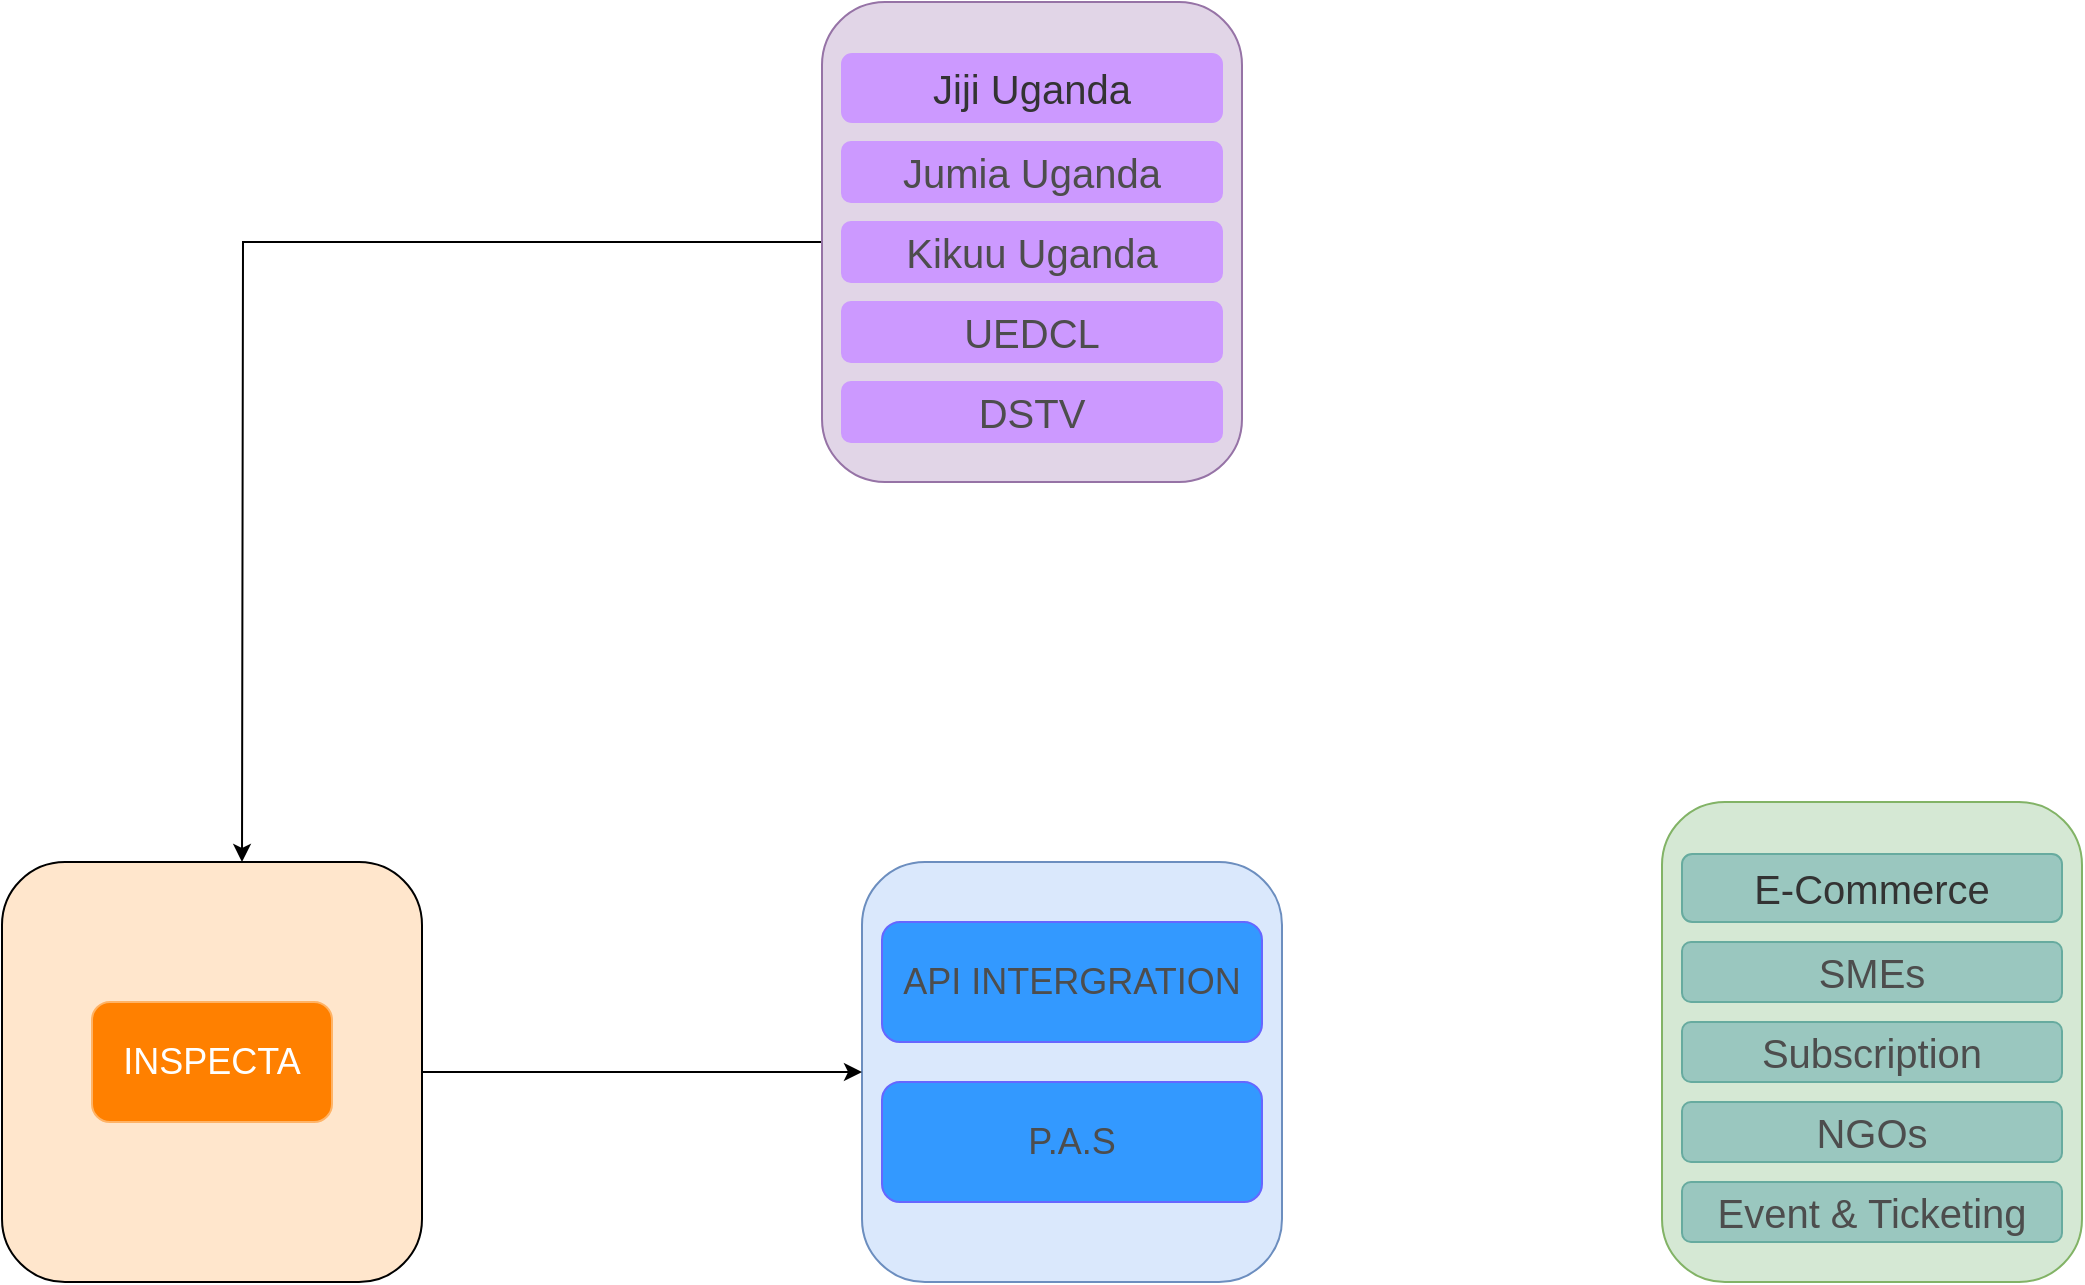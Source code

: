 <mxfile version="24.8.1" pages="3">
  <diagram name="Inspecta  ecosystem" id="Z7_Xrc5UQKaP0fE8BqUU">
    <mxGraphModel dx="1313" dy="771" grid="1" gridSize="10" guides="1" tooltips="1" connect="1" arrows="1" fold="1" page="1" pageScale="1" pageWidth="1169" pageHeight="827" math="0" shadow="0">
      <root>
        <mxCell id="0" />
        <mxCell id="1" parent="0" />
        <mxCell id="DTaPLWZy14P03JlSzewD-23" value="" style="group" parent="1" vertex="1" connectable="0">
          <mxGeometry x="80" y="470" width="210" height="210" as="geometry" />
        </mxCell>
        <mxCell id="DTaPLWZy14P03JlSzewD-1" value="" style="rounded=1;whiteSpace=wrap;html=1;fillColor=#FFE6CC;" parent="DTaPLWZy14P03JlSzewD-23" vertex="1">
          <mxGeometry width="210" height="210" as="geometry" />
        </mxCell>
        <mxCell id="DTaPLWZy14P03JlSzewD-2" value="&lt;font style=&quot;font-size: 18px;&quot;&gt;INSPECTA&lt;/font&gt;" style="rounded=1;whiteSpace=wrap;html=1;fillColor=#FF8000;fontColor=#ffffff;strokeColor=#FFB366;" parent="DTaPLWZy14P03JlSzewD-23" vertex="1">
          <mxGeometry x="45" y="70" width="120" height="60" as="geometry" />
        </mxCell>
        <mxCell id="DTaPLWZy14P03JlSzewD-24" value="" style="group" parent="1" vertex="1" connectable="0">
          <mxGeometry x="510" y="470" width="210" height="210" as="geometry" />
        </mxCell>
        <mxCell id="DTaPLWZy14P03JlSzewD-4" value="" style="rounded=1;whiteSpace=wrap;html=1;fillColor=#dae8fc;strokeColor=#6c8ebf;" parent="DTaPLWZy14P03JlSzewD-24" vertex="1">
          <mxGeometry width="210" height="210" as="geometry" />
        </mxCell>
        <mxCell id="DTaPLWZy14P03JlSzewD-5" value="&lt;font color=&quot;#4d4d4d&quot; style=&quot;font-size: 18px;&quot;&gt;P.A.S&lt;/font&gt;" style="rounded=1;whiteSpace=wrap;html=1;fillColor=#3399FF;fontColor=#ffffff;strokeColor=#6666FF;" parent="DTaPLWZy14P03JlSzewD-24" vertex="1">
          <mxGeometry x="10" y="110" width="190" height="60" as="geometry" />
        </mxCell>
        <mxCell id="cS-N_H380WdfTJuVwjww-4" value="&lt;font color=&quot;#4d4d4d&quot; style=&quot;font-size: 18px;&quot;&gt;API INTERGRATION&lt;/font&gt;" style="rounded=1;whiteSpace=wrap;html=1;fillColor=#3399FF;fontColor=#ffffff;strokeColor=#6666FF;" vertex="1" parent="DTaPLWZy14P03JlSzewD-24">
          <mxGeometry x="10" y="30" width="190" height="60" as="geometry" />
        </mxCell>
        <mxCell id="DTaPLWZy14P03JlSzewD-25" value="" style="group" parent="1" vertex="1" connectable="0">
          <mxGeometry x="910" y="440" width="210" height="240" as="geometry" />
        </mxCell>
        <mxCell id="DTaPLWZy14P03JlSzewD-8" value="" style="rounded=1;whiteSpace=wrap;html=1;fillColor=#d5e8d4;strokeColor=#82b366;" parent="DTaPLWZy14P03JlSzewD-25" vertex="1">
          <mxGeometry width="210" height="240" as="geometry" />
        </mxCell>
        <mxCell id="DTaPLWZy14P03JlSzewD-9" value="&lt;font color=&quot;#333333&quot; style=&quot;font-size: 20px;&quot;&gt;E-Commerce&lt;/font&gt;" style="rounded=1;whiteSpace=wrap;html=1;fillColor=#9AC7BF;fontColor=#ffffff;strokeColor=#67AB9F;" parent="DTaPLWZy14P03JlSzewD-25" vertex="1">
          <mxGeometry x="10" y="26" width="190" height="34" as="geometry" />
        </mxCell>
        <mxCell id="DTaPLWZy14P03JlSzewD-10" value="&lt;font color=&quot;#4d4d4d&quot; style=&quot;font-size: 20px;&quot;&gt;SMEs&lt;/font&gt;" style="rounded=1;whiteSpace=wrap;html=1;fillColor=#9AC7BF;fontColor=#ffffff;strokeColor=#67AB9F;" parent="DTaPLWZy14P03JlSzewD-25" vertex="1">
          <mxGeometry x="10" y="70" width="190" height="30" as="geometry" />
        </mxCell>
        <mxCell id="DTaPLWZy14P03JlSzewD-11" value="&lt;font color=&quot;#4d4d4d&quot; style=&quot;font-size: 20px;&quot;&gt;Subscription&lt;/font&gt;" style="rounded=1;whiteSpace=wrap;html=1;fillColor=#9AC7BF;fontColor=#ffffff;strokeColor=#67AB9F;" parent="DTaPLWZy14P03JlSzewD-25" vertex="1">
          <mxGeometry x="10" y="110" width="190" height="30" as="geometry" />
        </mxCell>
        <mxCell id="DTaPLWZy14P03JlSzewD-12" value="&lt;font color=&quot;#4d4d4d&quot; style=&quot;font-size: 20px;&quot;&gt;NGOs&lt;/font&gt;" style="rounded=1;whiteSpace=wrap;html=1;fillColor=#9AC7BF;fontColor=#ffffff;strokeColor=#67AB9F;" parent="DTaPLWZy14P03JlSzewD-25" vertex="1">
          <mxGeometry x="10" y="150" width="190" height="30" as="geometry" />
        </mxCell>
        <mxCell id="DTaPLWZy14P03JlSzewD-13" value="&lt;font color=&quot;#4d4d4d&quot; style=&quot;font-size: 20px;&quot;&gt;Event &amp;amp; Ticketing&lt;/font&gt;" style="rounded=1;whiteSpace=wrap;html=1;fillColor=#9AC7BF;fontColor=#ffffff;strokeColor=#67AB9F;" parent="DTaPLWZy14P03JlSzewD-25" vertex="1">
          <mxGeometry x="10" y="190" width="190" height="30" as="geometry" />
        </mxCell>
        <mxCell id="DTaPLWZy14P03JlSzewD-26" value="" style="group" parent="1" vertex="1" connectable="0">
          <mxGeometry x="490" y="40" width="210" height="240" as="geometry" />
        </mxCell>
        <mxCell id="cS-N_H380WdfTJuVwjww-5" style="edgeStyle=orthogonalEdgeStyle;rounded=0;orthogonalLoop=1;jettySize=auto;html=1;" edge="1" parent="DTaPLWZy14P03JlSzewD-26" source="DTaPLWZy14P03JlSzewD-15">
          <mxGeometry relative="1" as="geometry">
            <mxPoint x="-290" y="430" as="targetPoint" />
          </mxGeometry>
        </mxCell>
        <mxCell id="DTaPLWZy14P03JlSzewD-15" value="" style="rounded=1;whiteSpace=wrap;html=1;fillColor=#e1d5e7;strokeColor=#9673a6;" parent="DTaPLWZy14P03JlSzewD-26" vertex="1">
          <mxGeometry width="210" height="240" as="geometry" />
        </mxCell>
        <mxCell id="DTaPLWZy14P03JlSzewD-16" value="&lt;font color=&quot;#333333&quot; style=&quot;font-size: 20px;&quot;&gt;Jiji Uganda&lt;/font&gt;" style="rounded=1;whiteSpace=wrap;html=1;fillColor=#CC99FF;fontColor=#ffffff;strokeColor=#CC99FF;" parent="DTaPLWZy14P03JlSzewD-26" vertex="1">
          <mxGeometry x="10" y="26" width="190" height="34" as="geometry" />
        </mxCell>
        <mxCell id="DTaPLWZy14P03JlSzewD-17" value="&lt;font color=&quot;#4d4d4d&quot; style=&quot;font-size: 20px;&quot;&gt;Jumia Uganda&lt;/font&gt;" style="rounded=1;whiteSpace=wrap;html=1;fillColor=#CC99FF;fontColor=#ffffff;strokeColor=#CC99FF;" parent="DTaPLWZy14P03JlSzewD-26" vertex="1">
          <mxGeometry x="10" y="70" width="190" height="30" as="geometry" />
        </mxCell>
        <mxCell id="DTaPLWZy14P03JlSzewD-18" value="&lt;font color=&quot;#4d4d4d&quot; style=&quot;font-size: 20px;&quot;&gt;Kikuu Uganda&lt;/font&gt;" style="rounded=1;whiteSpace=wrap;html=1;fillColor=#CC99FF;fontColor=#ffffff;strokeColor=#CC99FF;" parent="DTaPLWZy14P03JlSzewD-26" vertex="1">
          <mxGeometry x="10" y="110" width="190" height="30" as="geometry" />
        </mxCell>
        <mxCell id="DTaPLWZy14P03JlSzewD-19" value="&lt;font color=&quot;#4d4d4d&quot; style=&quot;font-size: 20px;&quot;&gt;UEDCL&lt;/font&gt;" style="rounded=1;whiteSpace=wrap;html=1;fillColor=#CC99FF;fontColor=#ffffff;strokeColor=#CC99FF;" parent="DTaPLWZy14P03JlSzewD-26" vertex="1">
          <mxGeometry x="10" y="150" width="190" height="30" as="geometry" />
        </mxCell>
        <mxCell id="DTaPLWZy14P03JlSzewD-20" value="&lt;font color=&quot;#4d4d4d&quot; style=&quot;font-size: 20px;&quot;&gt;DSTV&lt;/font&gt;" style="rounded=1;whiteSpace=wrap;html=1;fillColor=#CC99FF;fontColor=#ffffff;strokeColor=#CC99FF;" parent="DTaPLWZy14P03JlSzewD-26" vertex="1">
          <mxGeometry x="10" y="190" width="190" height="30" as="geometry" />
        </mxCell>
        <mxCell id="cS-N_H380WdfTJuVwjww-7" style="edgeStyle=orthogonalEdgeStyle;rounded=0;orthogonalLoop=1;jettySize=auto;html=1;entryX=0;entryY=0.5;entryDx=0;entryDy=0;" edge="1" parent="1" source="DTaPLWZy14P03JlSzewD-1" target="DTaPLWZy14P03JlSzewD-4">
          <mxGeometry relative="1" as="geometry" />
        </mxCell>
      </root>
    </mxGraphModel>
  </diagram>
  <diagram id="4C1Cht3h-jUajHlaBev3" name="E-  Flow One">
    <mxGraphModel dx="1050" dy="617" grid="1" gridSize="10" guides="1" tooltips="1" connect="1" arrows="1" fold="1" page="1" pageScale="1" pageWidth="1169" pageHeight="827" math="0" shadow="0">
      <root>
        <mxCell id="0" />
        <mxCell id="1" parent="0" />
        <mxCell id="pXxOpRxuMWk8S_mcfsqN-22" value="" style="edgeStyle=orthogonalEdgeStyle;rounded=0;orthogonalLoop=1;jettySize=auto;html=1;" edge="1" parent="1" source="pXxOpRxuMWk8S_mcfsqN-13" target="pXxOpRxuMWk8S_mcfsqN-14">
          <mxGeometry relative="1" as="geometry" />
        </mxCell>
        <mxCell id="pXxOpRxuMWk8S_mcfsqN-13" value="E-commerce Merchant" style="ellipse;whiteSpace=wrap;html=1;aspect=fixed;fillColor=#008a00;strokeColor=#005700;fontColor=#ffffff;" vertex="1" parent="1">
          <mxGeometry x="20" y="100" width="80" height="80" as="geometry" />
        </mxCell>
        <mxCell id="pXxOpRxuMWk8S_mcfsqN-23" value="" style="edgeStyle=orthogonalEdgeStyle;rounded=0;orthogonalLoop=1;jettySize=auto;html=1;" edge="1" parent="1" source="pXxOpRxuMWk8S_mcfsqN-14" target="pXxOpRxuMWk8S_mcfsqN-15">
          <mxGeometry relative="1" as="geometry" />
        </mxCell>
        <mxCell id="pXxOpRxuMWk8S_mcfsqN-14" value="Onboarding" style="rounded=1;whiteSpace=wrap;html=1;fillColor=#dae8fc;strokeColor=#6c8ebf;dashed=1;" vertex="1" parent="1">
          <mxGeometry x="190" y="110" width="120" height="60" as="geometry" />
        </mxCell>
        <mxCell id="pXxOpRxuMWk8S_mcfsqN-24" value="" style="edgeStyle=orthogonalEdgeStyle;rounded=0;orthogonalLoop=1;jettySize=auto;html=1;" edge="1" parent="1" source="pXxOpRxuMWk8S_mcfsqN-15" target="pXxOpRxuMWk8S_mcfsqN-16">
          <mxGeometry relative="1" as="geometry" />
        </mxCell>
        <mxCell id="pXxOpRxuMWk8S_mcfsqN-15" value="Create List of prodcut&amp;nbsp;" style="rounded=1;whiteSpace=wrap;html=1;fillColor=#d5e8d4;strokeColor=#82b366;dashed=1;" vertex="1" parent="1">
          <mxGeometry x="190" y="240" width="120" height="60" as="geometry" />
        </mxCell>
        <mxCell id="pXxOpRxuMWk8S_mcfsqN-25" value="" style="edgeStyle=orthogonalEdgeStyle;rounded=0;orthogonalLoop=1;jettySize=auto;html=1;" edge="1" parent="1" source="pXxOpRxuMWk8S_mcfsqN-16" target="pXxOpRxuMWk8S_mcfsqN-17">
          <mxGeometry relative="1" as="geometry" />
        </mxCell>
        <mxCell id="pXxOpRxuMWk8S_mcfsqN-16" value="Create Payment link" style="shape=parallelogram;perimeter=parallelogramPerimeter;whiteSpace=wrap;html=1;fixedSize=1;fillColor=#a20025;fontColor=#ffffff;strokeColor=#6F0000;" vertex="1" parent="1">
          <mxGeometry x="376" y="240" width="160" height="60" as="geometry" />
        </mxCell>
        <mxCell id="pXxOpRxuMWk8S_mcfsqN-29" value="" style="edgeStyle=orthogonalEdgeStyle;rounded=0;orthogonalLoop=1;jettySize=auto;html=1;" edge="1" parent="1" source="pXxOpRxuMWk8S_mcfsqN-17" target="pXxOpRxuMWk8S_mcfsqN-18">
          <mxGeometry relative="1" as="geometry" />
        </mxCell>
        <mxCell id="pXxOpRxuMWk8S_mcfsqN-17" value="Customer Opens payment link" style="rounded=1;whiteSpace=wrap;html=1;fillColor=#ef4734;strokeColor=#D71515;dashed=1;dashPattern=8 8;fillStyle=solid;gradientColor=none;opacity=80;" vertex="1" parent="1">
          <mxGeometry x="620" y="245" width="100" height="50" as="geometry" />
        </mxCell>
        <mxCell id="pXxOpRxuMWk8S_mcfsqN-27" value="" style="edgeStyle=orthogonalEdgeStyle;rounded=0;orthogonalLoop=1;jettySize=auto;html=1;" edge="1" parent="1" source="pXxOpRxuMWk8S_mcfsqN-18" target="pXxOpRxuMWk8S_mcfsqN-20">
          <mxGeometry relative="1" as="geometry" />
        </mxCell>
        <mxCell id="pXxOpRxuMWk8S_mcfsqN-18" value="Aitel &lt;br&gt;Money" style="rhombus;whiteSpace=wrap;html=1;fillColor=#e1d5e7;strokeColor=#9673a6;" vertex="1" parent="1">
          <mxGeometry x="570" y="360" width="80" height="80" as="geometry" />
        </mxCell>
        <mxCell id="pXxOpRxuMWk8S_mcfsqN-28" value="" style="edgeStyle=orthogonalEdgeStyle;rounded=0;orthogonalLoop=1;jettySize=auto;html=1;" edge="1" parent="1" source="pXxOpRxuMWk8S_mcfsqN-19" target="pXxOpRxuMWk8S_mcfsqN-20">
          <mxGeometry relative="1" as="geometry" />
        </mxCell>
        <mxCell id="pXxOpRxuMWk8S_mcfsqN-19" value="Mobile&lt;br&gt;&amp;nbsp;Money" style="rhombus;whiteSpace=wrap;html=1;fillColor=#e1d5e7;strokeColor=#9673a6;" vertex="1" parent="1">
          <mxGeometry x="710" y="360" width="80" height="80" as="geometry" />
        </mxCell>
        <mxCell id="pXxOpRxuMWk8S_mcfsqN-32" value="" style="edgeStyle=orthogonalEdgeStyle;rounded=0;orthogonalLoop=1;jettySize=auto;html=1;" edge="1" parent="1" source="pXxOpRxuMWk8S_mcfsqN-20" target="pXxOpRxuMWk8S_mcfsqN-21">
          <mxGeometry relative="1" as="geometry" />
        </mxCell>
        <mxCell id="pXxOpRxuMWk8S_mcfsqN-20" value="Aggragator Processes Payment" style="shape=parallelogram;perimeter=parallelogramPerimeter;whiteSpace=wrap;html=1;fixedSize=1;fillColor=#a20025;fontColor=#ffffff;strokeColor=#6F0000;" vertex="1" parent="1">
          <mxGeometry x="600" y="510" width="160" height="60" as="geometry" />
        </mxCell>
        <mxCell id="pXxOpRxuMWk8S_mcfsqN-21" value="Settlement" style="rounded=1;whiteSpace=wrap;html=1;fillColor=#d80073;strokeColor=#A50040;dashed=1;fontColor=#ffffff;" vertex="1" parent="1">
          <mxGeometry x="620" y="620" width="120" height="60" as="geometry" />
        </mxCell>
        <mxCell id="pXxOpRxuMWk8S_mcfsqN-31" value="" style="edgeStyle=orthogonalEdgeStyle;rounded=0;orthogonalLoop=1;jettySize=auto;html=1;exitX=0.5;exitY=1;exitDx=0;exitDy=0;" edge="1" parent="1" source="pXxOpRxuMWk8S_mcfsqN-17" target="pXxOpRxuMWk8S_mcfsqN-19">
          <mxGeometry relative="1" as="geometry">
            <mxPoint x="740" y="300" as="sourcePoint" />
            <mxPoint x="680" y="365" as="targetPoint" />
          </mxGeometry>
        </mxCell>
      </root>
    </mxGraphModel>
  </diagram>
  <diagram name="E - Flow Two" id="Gu-L2keOdix3TxX53x5j">
    <mxGraphModel dx="875" dy="514" grid="1" gridSize="10" guides="1" tooltips="1" connect="1" arrows="1" fold="1" page="1" pageScale="1" pageWidth="1169" pageHeight="827" math="0" shadow="0">
      <root>
        <mxCell id="2arn90Op7CvyuAAk6gUi-0" />
        <mxCell id="2arn90Op7CvyuAAk6gUi-1" parent="2arn90Op7CvyuAAk6gUi-0" />
        <mxCell id="2arn90Op7CvyuAAk6gUi-2" value="" style="edgeStyle=orthogonalEdgeStyle;rounded=0;orthogonalLoop=1;jettySize=auto;html=1;" edge="1" parent="2arn90Op7CvyuAAk6gUi-1" source="2arn90Op7CvyuAAk6gUi-3" target="2arn90Op7CvyuAAk6gUi-5">
          <mxGeometry relative="1" as="geometry" />
        </mxCell>
        <mxCell id="2arn90Op7CvyuAAk6gUi-3" value="E-commerce Merchant" style="ellipse;whiteSpace=wrap;html=1;aspect=fixed;fillColor=#008a00;strokeColor=#005700;fontColor=#ffffff;" vertex="1" parent="2arn90Op7CvyuAAk6gUi-1">
          <mxGeometry x="20" y="100" width="80" height="80" as="geometry" />
        </mxCell>
        <mxCell id="2arn90Op7CvyuAAk6gUi-4" value="" style="edgeStyle=orthogonalEdgeStyle;rounded=0;orthogonalLoop=1;jettySize=auto;html=1;" edge="1" parent="2arn90Op7CvyuAAk6gUi-1" source="2arn90Op7CvyuAAk6gUi-5" target="2arn90Op7CvyuAAk6gUi-7">
          <mxGeometry relative="1" as="geometry" />
        </mxCell>
        <mxCell id="2arn90Op7CvyuAAk6gUi-5" value="Onboarding" style="rounded=1;whiteSpace=wrap;html=1;fillColor=#dae8fc;strokeColor=#6c8ebf;dashed=1;" vertex="1" parent="2arn90Op7CvyuAAk6gUi-1">
          <mxGeometry x="190" y="110" width="120" height="60" as="geometry" />
        </mxCell>
        <mxCell id="2arn90Op7CvyuAAk6gUi-6" value="" style="edgeStyle=orthogonalEdgeStyle;rounded=0;orthogonalLoop=1;jettySize=auto;html=1;" edge="1" parent="2arn90Op7CvyuAAk6gUi-1" source="2arn90Op7CvyuAAk6gUi-7" target="2arn90Op7CvyuAAk6gUi-9">
          <mxGeometry relative="1" as="geometry" />
        </mxCell>
        <mxCell id="2arn90Op7CvyuAAk6gUi-7" value="Access to API Keys" style="rounded=1;whiteSpace=wrap;html=1;fillColor=#d5e8d4;strokeColor=#82b366;dashed=1;" vertex="1" parent="2arn90Op7CvyuAAk6gUi-1">
          <mxGeometry x="190" y="240" width="120" height="60" as="geometry" />
        </mxCell>
        <mxCell id="2arn90Op7CvyuAAk6gUi-8" value="" style="edgeStyle=orthogonalEdgeStyle;rounded=0;orthogonalLoop=1;jettySize=auto;html=1;" edge="1" parent="2arn90Op7CvyuAAk6gUi-1" source="2arn90Op7CvyuAAk6gUi-9" target="2arn90Op7CvyuAAk6gUi-11">
          <mxGeometry relative="1" as="geometry" />
        </mxCell>
        <mxCell id="2arn90Op7CvyuAAk6gUi-9" value="Integrate API keys on Platform" style="shape=parallelogram;perimeter=parallelogramPerimeter;whiteSpace=wrap;html=1;fixedSize=1;fillColor=#a20025;fontColor=#ffffff;strokeColor=#6F0000;" vertex="1" parent="2arn90Op7CvyuAAk6gUi-1">
          <mxGeometry x="360" y="240" width="160" height="60" as="geometry" />
        </mxCell>
        <mxCell id="sI-i_8F6Z5ai4Yj9vukL-1" value="" style="edgeStyle=orthogonalEdgeStyle;rounded=0;orthogonalLoop=1;jettySize=auto;html=1;" edge="1" parent="2arn90Op7CvyuAAk6gUi-1" source="2arn90Op7CvyuAAk6gUi-11" target="sI-i_8F6Z5ai4Yj9vukL-0">
          <mxGeometry relative="1" as="geometry" />
        </mxCell>
        <mxCell id="2arn90Op7CvyuAAk6gUi-11" value="Customer&amp;nbsp; Makes an Order" style="rounded=1;whiteSpace=wrap;html=1;fillColor=#ef4734;strokeColor=#D71515;dashed=1;dashPattern=8 8;fillStyle=solid;gradientColor=none;opacity=80;" vertex="1" parent="2arn90Op7CvyuAAk6gUi-1">
          <mxGeometry x="620" y="245" width="100" height="50" as="geometry" />
        </mxCell>
        <mxCell id="2arn90Op7CvyuAAk6gUi-12" value="" style="edgeStyle=orthogonalEdgeStyle;rounded=0;orthogonalLoop=1;jettySize=auto;html=1;" edge="1" parent="2arn90Op7CvyuAAk6gUi-1" source="2arn90Op7CvyuAAk6gUi-13" target="2arn90Op7CvyuAAk6gUi-17">
          <mxGeometry relative="1" as="geometry" />
        </mxCell>
        <mxCell id="2arn90Op7CvyuAAk6gUi-13" value="Aitel &lt;br&gt;Money" style="rhombus;whiteSpace=wrap;html=1;fillColor=#e1d5e7;strokeColor=#9673a6;" vertex="1" parent="2arn90Op7CvyuAAk6gUi-1">
          <mxGeometry x="570" y="480" width="80" height="80" as="geometry" />
        </mxCell>
        <mxCell id="2arn90Op7CvyuAAk6gUi-14" value="" style="edgeStyle=orthogonalEdgeStyle;rounded=0;orthogonalLoop=1;jettySize=auto;html=1;" edge="1" parent="2arn90Op7CvyuAAk6gUi-1" source="2arn90Op7CvyuAAk6gUi-15" target="2arn90Op7CvyuAAk6gUi-17">
          <mxGeometry relative="1" as="geometry" />
        </mxCell>
        <mxCell id="2arn90Op7CvyuAAk6gUi-15" value="Mobile&lt;br&gt;&amp;nbsp;Money" style="rhombus;whiteSpace=wrap;html=1;fillColor=#e1d5e7;strokeColor=#9673a6;" vertex="1" parent="2arn90Op7CvyuAAk6gUi-1">
          <mxGeometry x="710" y="480" width="80" height="80" as="geometry" />
        </mxCell>
        <mxCell id="2arn90Op7CvyuAAk6gUi-16" value="" style="edgeStyle=orthogonalEdgeStyle;rounded=0;orthogonalLoop=1;jettySize=auto;html=1;" edge="1" parent="2arn90Op7CvyuAAk6gUi-1" source="2arn90Op7CvyuAAk6gUi-17" target="2arn90Op7CvyuAAk6gUi-18">
          <mxGeometry relative="1" as="geometry" />
        </mxCell>
        <mxCell id="2arn90Op7CvyuAAk6gUi-17" value="Aggragator Processes Payment" style="shape=parallelogram;perimeter=parallelogramPerimeter;whiteSpace=wrap;html=1;fixedSize=1;fillColor=#a20025;fontColor=#ffffff;strokeColor=#6F0000;" vertex="1" parent="2arn90Op7CvyuAAk6gUi-1">
          <mxGeometry x="600" y="630" width="160" height="60" as="geometry" />
        </mxCell>
        <mxCell id="2arn90Op7CvyuAAk6gUi-18" value="Settlement" style="rounded=1;whiteSpace=wrap;html=1;fillColor=#d80073;strokeColor=#A50040;dashed=1;fontColor=#ffffff;" vertex="1" parent="2arn90Op7CvyuAAk6gUi-1">
          <mxGeometry x="620" y="740" width="120" height="60" as="geometry" />
        </mxCell>
        <mxCell id="sI-i_8F6Z5ai4Yj9vukL-2" value="" style="edgeStyle=orthogonalEdgeStyle;rounded=0;orthogonalLoop=1;jettySize=auto;html=1;" edge="1" parent="2arn90Op7CvyuAAk6gUi-1" source="sI-i_8F6Z5ai4Yj9vukL-0" target="2arn90Op7CvyuAAk6gUi-13">
          <mxGeometry relative="1" as="geometry" />
        </mxCell>
        <mxCell id="sI-i_8F6Z5ai4Yj9vukL-3" style="edgeStyle=orthogonalEdgeStyle;rounded=0;orthogonalLoop=1;jettySize=auto;html=1;entryX=0.5;entryY=0;entryDx=0;entryDy=0;" edge="1" parent="2arn90Op7CvyuAAk6gUi-1" source="sI-i_8F6Z5ai4Yj9vukL-0" target="2arn90Op7CvyuAAk6gUi-15">
          <mxGeometry relative="1" as="geometry" />
        </mxCell>
        <mxCell id="sI-i_8F6Z5ai4Yj9vukL-0" value="CheckOut Page" style="rounded=1;whiteSpace=wrap;html=1;fillColor=#ffe6cc;strokeColor=#d79b00;dashed=1;dashPattern=8 8;fillStyle=solid;opacity=80;" vertex="1" parent="2arn90Op7CvyuAAk6gUi-1">
          <mxGeometry x="620" y="363.5" width="100" height="50" as="geometry" />
        </mxCell>
      </root>
    </mxGraphModel>
  </diagram>
</mxfile>
